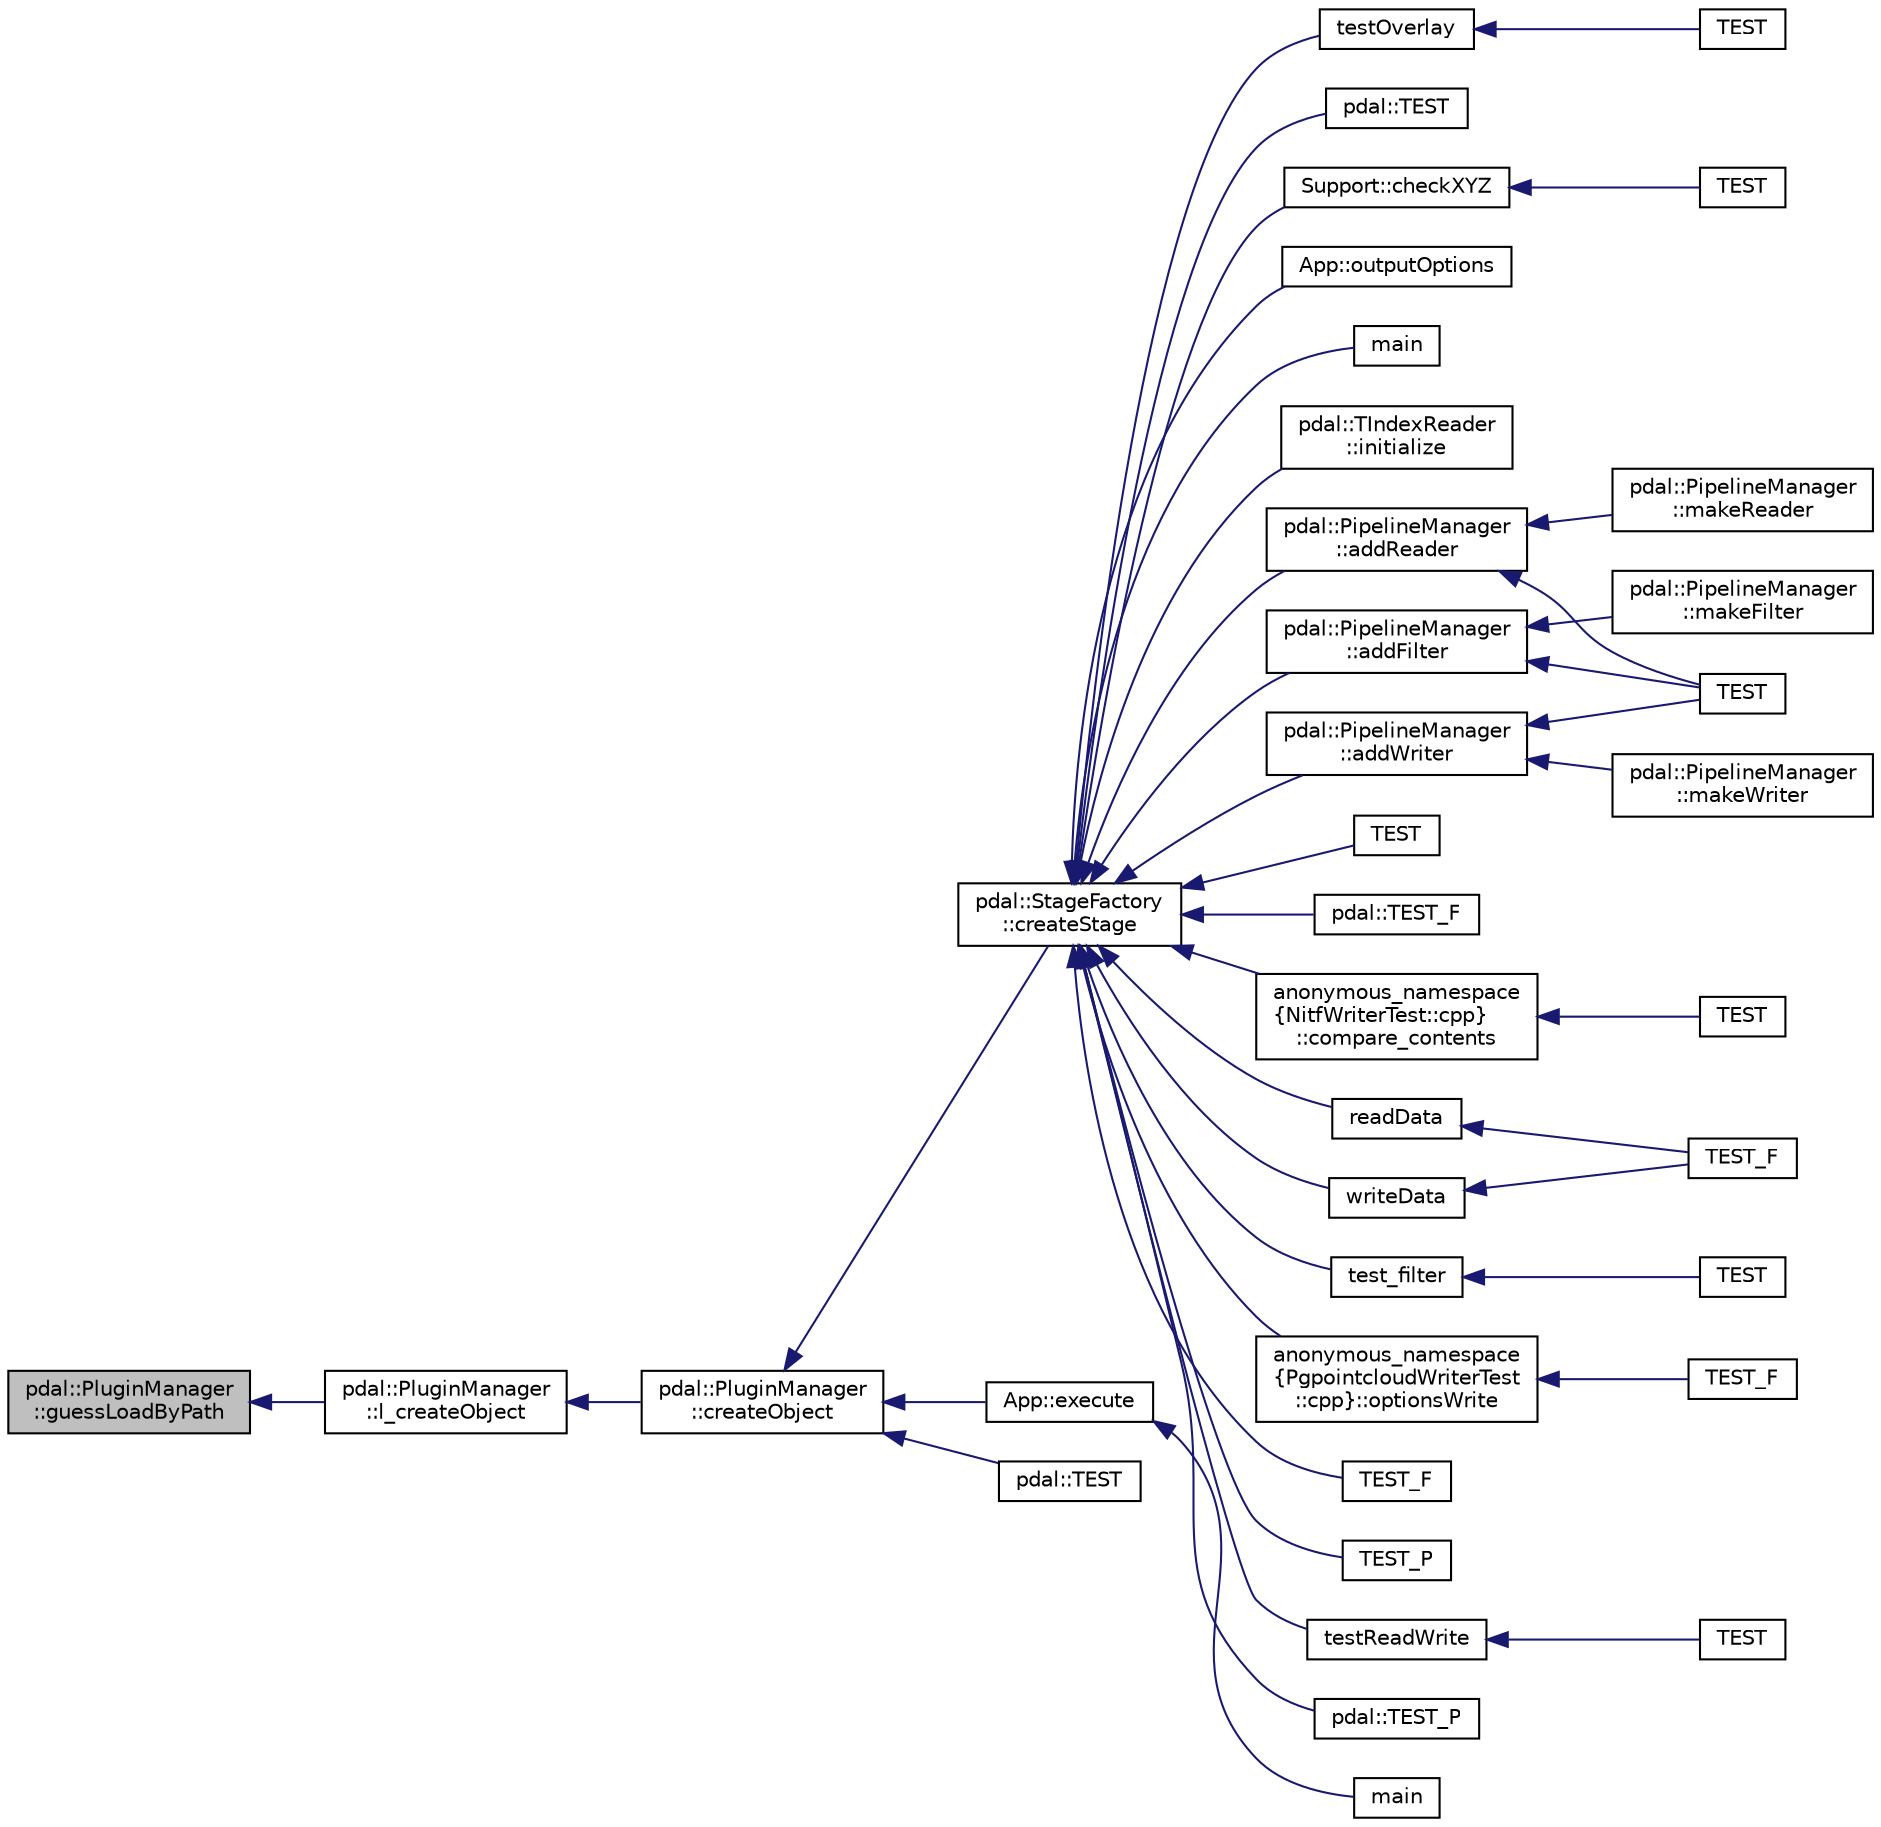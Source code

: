 digraph "pdal::PluginManager::guessLoadByPath"
{
  edge [fontname="Helvetica",fontsize="10",labelfontname="Helvetica",labelfontsize="10"];
  node [fontname="Helvetica",fontsize="10",shape=record];
  rankdir="LR";
  Node1 [label="pdal::PluginManager\l::guessLoadByPath",height=0.2,width=0.4,color="black", fillcolor="grey75", style="filled", fontcolor="black"];
  Node1 -> Node2 [dir="back",color="midnightblue",fontsize="10",style="solid",fontname="Helvetica"];
  Node2 [label="pdal::PluginManager\l::l_createObject",height=0.2,width=0.4,color="black", fillcolor="white", style="filled",URL="$classpdal_1_1PluginManager.html#a1d74a4219bdf2592c026084e0aa3809a"];
  Node2 -> Node3 [dir="back",color="midnightblue",fontsize="10",style="solid",fontname="Helvetica"];
  Node3 [label="pdal::PluginManager\l::createObject",height=0.2,width=0.4,color="black", fillcolor="white", style="filled",URL="$classpdal_1_1PluginManager.html#a70e78b2649f28e266ec11b7a9e183af9"];
  Node3 -> Node4 [dir="back",color="midnightblue",fontsize="10",style="solid",fontname="Helvetica"];
  Node4 [label="pdal::StageFactory\l::createStage",height=0.2,width=0.4,color="black", fillcolor="white", style="filled",URL="$classpdal_1_1StageFactory.html#ac23b3763b84750594c834ec6ea27e334"];
  Node4 -> Node5 [dir="back",color="midnightblue",fontsize="10",style="solid",fontname="Helvetica"];
  Node5 [label="App::outputOptions",height=0.2,width=0.4,color="black", fillcolor="white", style="filled",URL="$classApp.html#adf89e292877822f233d3b95598d2b1cb"];
  Node4 -> Node6 [dir="back",color="midnightblue",fontsize="10",style="solid",fontname="Helvetica"];
  Node6 [label="main",height=0.2,width=0.4,color="black", fillcolor="white", style="filled",URL="$tutorial_8cpp.html#a0ddf1224851353fc92bfbff6f499fa97"];
  Node4 -> Node7 [dir="back",color="midnightblue",fontsize="10",style="solid",fontname="Helvetica"];
  Node7 [label="pdal::TIndexReader\l::initialize",height=0.2,width=0.4,color="black", fillcolor="white", style="filled",URL="$classpdal_1_1TIndexReader.html#a441e8f1f37ac3ac418c6d1a7144bf8cd"];
  Node4 -> Node8 [dir="back",color="midnightblue",fontsize="10",style="solid",fontname="Helvetica"];
  Node8 [label="pdal::PipelineManager\l::addReader",height=0.2,width=0.4,color="black", fillcolor="white", style="filled",URL="$classpdal_1_1PipelineManager.html#ac06522a7da0c1dbe787701a6abbe0f96"];
  Node8 -> Node9 [dir="back",color="midnightblue",fontsize="10",style="solid",fontname="Helvetica"];
  Node9 [label="pdal::PipelineManager\l::makeReader",height=0.2,width=0.4,color="black", fillcolor="white", style="filled",URL="$classpdal_1_1PipelineManager.html#a9b5b93498ef9ce477c9be6125816b97f"];
  Node8 -> Node10 [dir="back",color="midnightblue",fontsize="10",style="solid",fontname="Helvetica"];
  Node10 [label="TEST",height=0.2,width=0.4,color="black", fillcolor="white", style="filled",URL="$AdditionalMergeTest_8cpp.html#ac4c8e2ca590e0c0e62bbfdd934c0cdc8"];
  Node4 -> Node11 [dir="back",color="midnightblue",fontsize="10",style="solid",fontname="Helvetica"];
  Node11 [label="pdal::PipelineManager\l::addFilter",height=0.2,width=0.4,color="black", fillcolor="white", style="filled",URL="$classpdal_1_1PipelineManager.html#ad7f4c4be357e68bdec3051285cfc72f2"];
  Node11 -> Node12 [dir="back",color="midnightblue",fontsize="10",style="solid",fontname="Helvetica"];
  Node12 [label="pdal::PipelineManager\l::makeFilter",height=0.2,width=0.4,color="black", fillcolor="white", style="filled",URL="$classpdal_1_1PipelineManager.html#aeb5065b985604b7e92096470643c391a"];
  Node11 -> Node10 [dir="back",color="midnightblue",fontsize="10",style="solid",fontname="Helvetica"];
  Node4 -> Node13 [dir="back",color="midnightblue",fontsize="10",style="solid",fontname="Helvetica"];
  Node13 [label="pdal::PipelineManager\l::addWriter",height=0.2,width=0.4,color="black", fillcolor="white", style="filled",URL="$classpdal_1_1PipelineManager.html#afeee48332d9d12837a531c398b9f26d6"];
  Node13 -> Node14 [dir="back",color="midnightblue",fontsize="10",style="solid",fontname="Helvetica"];
  Node14 [label="pdal::PipelineManager\l::makeWriter",height=0.2,width=0.4,color="black", fillcolor="white", style="filled",URL="$classpdal_1_1PipelineManager.html#a799449dfca11d1961ea0ecd8cdb886a5"];
  Node13 -> Node10 [dir="back",color="midnightblue",fontsize="10",style="solid",fontname="Helvetica"];
  Node4 -> Node15 [dir="back",color="midnightblue",fontsize="10",style="solid",fontname="Helvetica"];
  Node15 [label="TEST",height=0.2,width=0.4,color="black", fillcolor="white", style="filled",URL="$HexbinFilterTest_8cpp.html#a3236b5bbf267f164a43a7e7d8ee9c0cc"];
  Node4 -> Node16 [dir="back",color="midnightblue",fontsize="10",style="solid",fontname="Helvetica"];
  Node16 [label="pdal::TEST_F",height=0.2,width=0.4,color="black", fillcolor="white", style="filled",URL="$namespacepdal.html#a48329950a9a51fa26d2dce521c7ba45f"];
  Node4 -> Node17 [dir="back",color="midnightblue",fontsize="10",style="solid",fontname="Helvetica"];
  Node17 [label="anonymous_namespace\l\{NitfWriterTest::cpp\}\l::compare_contents",height=0.2,width=0.4,color="black", fillcolor="white", style="filled",URL="$namespaceanonymous__namespace_02NitfWriterTest_8cpp_03.html#a9850e52970d9cc3d2e55bc35a299a6dd"];
  Node17 -> Node18 [dir="back",color="midnightblue",fontsize="10",style="solid",fontname="Helvetica"];
  Node18 [label="TEST",height=0.2,width=0.4,color="black", fillcolor="white", style="filled",URL="$NitfWriterTest_8cpp.html#ae0d1cacfb011586d52d1de00e1aca19f"];
  Node4 -> Node19 [dir="back",color="midnightblue",fontsize="10",style="solid",fontname="Helvetica"];
  Node19 [label="writeData",height=0.2,width=0.4,color="black", fillcolor="white", style="filled",URL="$OCITest_8cpp.html#a344c9abffdaa06c7636b686a0ab4afcf"];
  Node19 -> Node20 [dir="back",color="midnightblue",fontsize="10",style="solid",fontname="Helvetica"];
  Node20 [label="TEST_F",height=0.2,width=0.4,color="black", fillcolor="white", style="filled",URL="$OCITest_8cpp.html#aeec95d176ecd07ea099b8fd698bd9d25"];
  Node4 -> Node21 [dir="back",color="midnightblue",fontsize="10",style="solid",fontname="Helvetica"];
  Node21 [label="readData",height=0.2,width=0.4,color="black", fillcolor="white", style="filled",URL="$OCITest_8cpp.html#ab1703367762abc1490e00dcd5ccb29bc"];
  Node21 -> Node20 [dir="back",color="midnightblue",fontsize="10",style="solid",fontname="Helvetica"];
  Node4 -> Node22 [dir="back",color="midnightblue",fontsize="10",style="solid",fontname="Helvetica"];
  Node22 [label="test_filter",height=0.2,width=0.4,color="black", fillcolor="white", style="filled",URL="$PCLBlockFilterTest_8cpp.html#a506f5fda840d2b9c9ca9c0bd6433d27a"];
  Node22 -> Node23 [dir="back",color="midnightblue",fontsize="10",style="solid",fontname="Helvetica"];
  Node23 [label="TEST",height=0.2,width=0.4,color="black", fillcolor="white", style="filled",URL="$PCLBlockFilterTest_8cpp.html#a753e32ad55416d2445832fb84df69979"];
  Node4 -> Node24 [dir="back",color="midnightblue",fontsize="10",style="solid",fontname="Helvetica"];
  Node24 [label="anonymous_namespace\l\{PgpointcloudWriterTest\l::cpp\}::optionsWrite",height=0.2,width=0.4,color="black", fillcolor="white", style="filled",URL="$namespaceanonymous__namespace_02PgpointcloudWriterTest_8cpp_03.html#a3209b8eba8b356583e962c597df644fd"];
  Node24 -> Node25 [dir="back",color="midnightblue",fontsize="10",style="solid",fontname="Helvetica"];
  Node25 [label="TEST_F",height=0.2,width=0.4,color="black", fillcolor="white", style="filled",URL="$PgpointcloudWriterTest_8cpp.html#a4ffeb53d8c32a9400df1889fae9f6c74"];
  Node4 -> Node26 [dir="back",color="midnightblue",fontsize="10",style="solid",fontname="Helvetica"];
  Node26 [label="TEST_F",height=0.2,width=0.4,color="black", fillcolor="white", style="filled",URL="$PgpointcloudWriterTest_8cpp.html#ae3e4eceb745c0b398d1cc87850fe1d2a"];
  Node4 -> Node27 [dir="back",color="midnightblue",fontsize="10",style="solid",fontname="Helvetica"];
  Node27 [label="TEST_P",height=0.2,width=0.4,color="black", fillcolor="white", style="filled",URL="$PythonFilterTest_8cpp.html#a3cdcc7f98bd91950226a7ae9bc056a7b"];
  Node4 -> Node28 [dir="back",color="midnightblue",fontsize="10",style="solid",fontname="Helvetica"];
  Node28 [label="testReadWrite",height=0.2,width=0.4,color="black", fillcolor="white", style="filled",URL="$SQLiteTest_8cpp.html#a078fa742eaebb2e9f7c59f04870c810b"];
  Node28 -> Node29 [dir="back",color="midnightblue",fontsize="10",style="solid",fontname="Helvetica"];
  Node29 [label="TEST",height=0.2,width=0.4,color="black", fillcolor="white", style="filled",URL="$SQLiteTest_8cpp.html#ae345a6bfcea0035732b3a47021d1d69e"];
  Node4 -> Node30 [dir="back",color="midnightblue",fontsize="10",style="solid",fontname="Helvetica"];
  Node30 [label="pdal::TEST_P",height=0.2,width=0.4,color="black", fillcolor="white", style="filled",URL="$namespacepdal.html#a828f4c33f28b39f623b641bbb79d5602"];
  Node4 -> Node31 [dir="back",color="midnightblue",fontsize="10",style="solid",fontname="Helvetica"];
  Node31 [label="testOverlay",height=0.2,width=0.4,color="black", fillcolor="white", style="filled",URL="$OverlayFilterTest_8cpp.html#a81ea698dfcbc49b4d563206ceb68d003"];
  Node31 -> Node32 [dir="back",color="midnightblue",fontsize="10",style="solid",fontname="Helvetica"];
  Node32 [label="TEST",height=0.2,width=0.4,color="black", fillcolor="white", style="filled",URL="$OverlayFilterTest_8cpp.html#a653ec05b727533a5526b56cb828cb0f6"];
  Node4 -> Node33 [dir="back",color="midnightblue",fontsize="10",style="solid",fontname="Helvetica"];
  Node33 [label="pdal::TEST",height=0.2,width=0.4,color="black", fillcolor="white", style="filled",URL="$namespacepdal.html#ae3acd9f23093dc7b4653b012b1d4baa1"];
  Node4 -> Node34 [dir="back",color="midnightblue",fontsize="10",style="solid",fontname="Helvetica"];
  Node34 [label="Support::checkXYZ",height=0.2,width=0.4,color="black", fillcolor="white", style="filled",URL="$classSupport.html#a0f6b5ed9b20a213a0607f3b989b81cec"];
  Node34 -> Node35 [dir="back",color="midnightblue",fontsize="10",style="solid",fontname="Helvetica"];
  Node35 [label="TEST",height=0.2,width=0.4,color="black", fillcolor="white", style="filled",URL="$SpatialReferenceTest_8cpp.html#acbe8bbc3b3d602e92c360d196a0431d0"];
  Node3 -> Node36 [dir="back",color="midnightblue",fontsize="10",style="solid",fontname="Helvetica"];
  Node36 [label="App::execute",height=0.2,width=0.4,color="black", fillcolor="white", style="filled",URL="$classApp.html#a2817579d633c3d379248cd45d035aba8"];
  Node36 -> Node37 [dir="back",color="midnightblue",fontsize="10",style="solid",fontname="Helvetica"];
  Node37 [label="main",height=0.2,width=0.4,color="black", fillcolor="white", style="filled",URL="$pdal_8cpp.html#a0ddf1224851353fc92bfbff6f499fa97"];
  Node3 -> Node38 [dir="back",color="midnightblue",fontsize="10",style="solid",fontname="Helvetica"];
  Node38 [label="pdal::TEST",height=0.2,width=0.4,color="black", fillcolor="white", style="filled",URL="$namespacepdal.html#aefb189a539b8abf211887525c5434426"];
}
